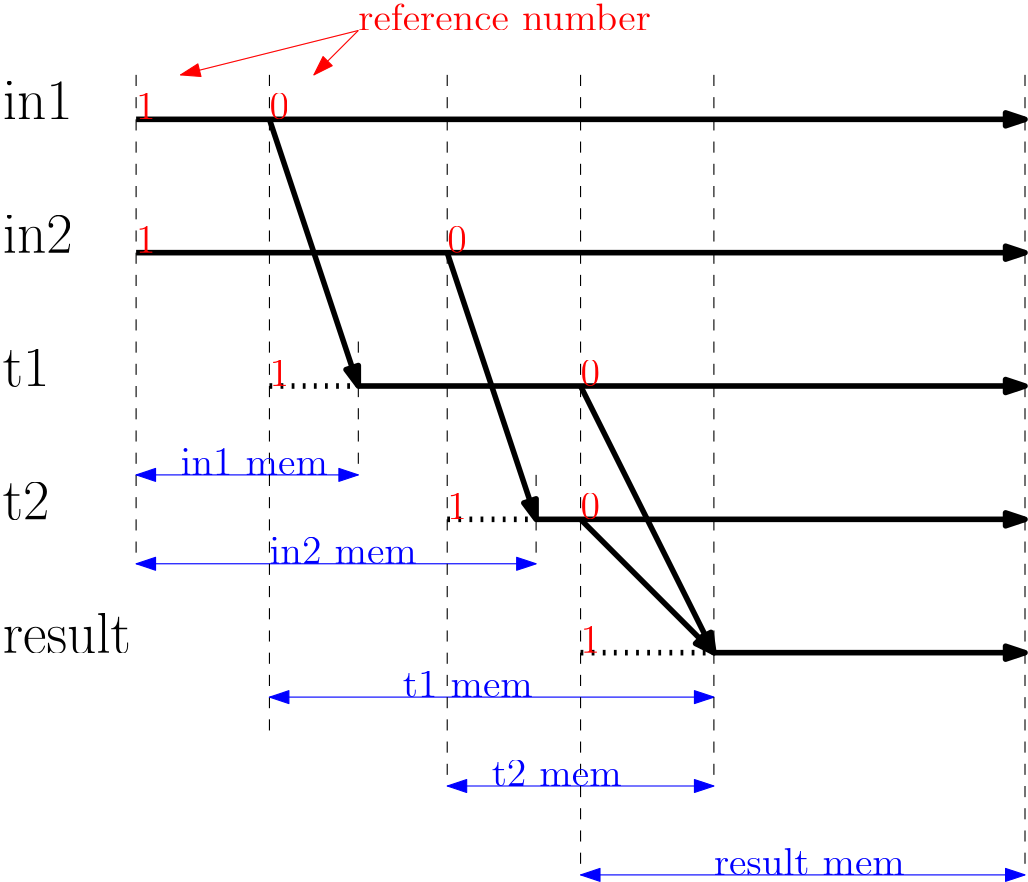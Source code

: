 <?xml version="1.0"?>
<!DOCTYPE ipe SYSTEM "ipe.dtd">
<ipe version="70005" creator="Ipe 7.1.1">
<info created="D:20131102165950" modified="D:20131102184121"/>
<ipestyle name="basic">
<symbol name="arrow/arc(spx)">
<path stroke="sym-stroke" fill="sym-stroke" pen="sym-pen">
0 0 m
-1 0.333 l
-1 -0.333 l
h
</path>
</symbol>
<symbol name="arrow/farc(spx)">
<path stroke="sym-stroke" fill="white" pen="sym-pen">
0 0 m
-1 0.333 l
-1 -0.333 l
h
</path>
</symbol>
<symbol name="mark/circle(sx)" transformations="translations">
<path fill="sym-stroke">
0.6 0 0 0.6 0 0 e
0.4 0 0 0.4 0 0 e
</path>
</symbol>
<symbol name="mark/disk(sx)" transformations="translations">
<path fill="sym-stroke">
0.6 0 0 0.6 0 0 e
</path>
</symbol>
<symbol name="mark/fdisk(sfx)" transformations="translations">
<group>
<path fill="sym-fill">
0.5 0 0 0.5 0 0 e
</path>
<path fill="sym-stroke" fillrule="eofill">
0.6 0 0 0.6 0 0 e
0.4 0 0 0.4 0 0 e
</path>
</group>
</symbol>
<symbol name="mark/box(sx)" transformations="translations">
<path fill="sym-stroke" fillrule="eofill">
-0.6 -0.6 m
0.6 -0.6 l
0.6 0.6 l
-0.6 0.6 l
h
-0.4 -0.4 m
0.4 -0.4 l
0.4 0.4 l
-0.4 0.4 l
h
</path>
</symbol>
<symbol name="mark/square(sx)" transformations="translations">
<path fill="sym-stroke">
-0.6 -0.6 m
0.6 -0.6 l
0.6 0.6 l
-0.6 0.6 l
h
</path>
</symbol>
<symbol name="mark/fsquare(sfx)" transformations="translations">
<group>
<path fill="sym-fill">
-0.5 -0.5 m
0.5 -0.5 l
0.5 0.5 l
-0.5 0.5 l
h
</path>
<path fill="sym-stroke" fillrule="eofill">
-0.6 -0.6 m
0.6 -0.6 l
0.6 0.6 l
-0.6 0.6 l
h
-0.4 -0.4 m
0.4 -0.4 l
0.4 0.4 l
-0.4 0.4 l
h
</path>
</group>
</symbol>
<symbol name="mark/cross(sx)" transformations="translations">
<group>
<path fill="sym-stroke">
-0.43 -0.57 m
0.57 0.43 l
0.43 0.57 l
-0.57 -0.43 l
h
</path>
<path fill="sym-stroke">
-0.43 0.57 m
0.57 -0.43 l
0.43 -0.57 l
-0.57 0.43 l
h
</path>
</group>
</symbol>
<symbol name="arrow/fnormal(spx)">
<path stroke="sym-stroke" fill="white" pen="sym-pen">
0 0 m
-1 0.333 l
-1 -0.333 l
h
</path>
</symbol>
<symbol name="arrow/pointed(spx)">
<path stroke="sym-stroke" fill="sym-stroke" pen="sym-pen">
0 0 m
-1 0.333 l
-0.8 0 l
-1 -0.333 l
h
</path>
</symbol>
<symbol name="arrow/fpointed(spx)">
<path stroke="sym-stroke" fill="white" pen="sym-pen">
0 0 m
-1 0.333 l
-0.8 0 l
-1 -0.333 l
h
</path>
</symbol>
<symbol name="arrow/linear(spx)">
<path stroke="sym-stroke" pen="sym-pen">
-1 0.333 m
0 0 l
-1 -0.333 l
</path>
</symbol>
<symbol name="arrow/fdouble(spx)">
<path stroke="sym-stroke" fill="white" pen="sym-pen">
0 0 m
-1 0.333 l
-1 -0.333 l
h
-1 0 m
-2 0.333 l
-2 -0.333 l
h
</path>
</symbol>
<symbol name="arrow/double(spx)">
<path stroke="sym-stroke" fill="sym-stroke" pen="sym-pen">
0 0 m
-1 0.333 l
-1 -0.333 l
h
-1 0 m
-2 0.333 l
-2 -0.333 l
h
</path>
</symbol>
<pen name="heavier" value="0.8"/>
<pen name="fat" value="1.2"/>
<pen name="ultrafat" value="2"/>
<symbolsize name="large" value="5"/>
<symbolsize name="small" value="2"/>
<symbolsize name="tiny" value="1.1"/>
<arrowsize name="large" value="10"/>
<arrowsize name="small" value="5"/>
<arrowsize name="tiny" value="3"/>
<color name="red" value="1 0 0"/>
<color name="green" value="0 1 0"/>
<color name="blue" value="0 0 1"/>
<color name="yellow" value="1 1 0"/>
<color name="orange" value="1 0.647 0"/>
<color name="gold" value="1 0.843 0"/>
<color name="purple" value="0.627 0.125 0.941"/>
<color name="gray" value="0.745"/>
<color name="brown" value="0.647 0.165 0.165"/>
<color name="navy" value="0 0 0.502"/>
<color name="pink" value="1 0.753 0.796"/>
<color name="seagreen" value="0.18 0.545 0.341"/>
<color name="turquoise" value="0.251 0.878 0.816"/>
<color name="violet" value="0.933 0.51 0.933"/>
<color name="darkblue" value="0 0 0.545"/>
<color name="darkcyan" value="0 0.545 0.545"/>
<color name="darkgray" value="0.663"/>
<color name="darkgreen" value="0 0.392 0"/>
<color name="darkmagenta" value="0.545 0 0.545"/>
<color name="darkorange" value="1 0.549 0"/>
<color name="darkred" value="0.545 0 0"/>
<color name="lightblue" value="0.678 0.847 0.902"/>
<color name="lightcyan" value="0.878 1 1"/>
<color name="lightgray" value="0.827"/>
<color name="lightgreen" value="0.565 0.933 0.565"/>
<color name="lightyellow" value="1 1 0.878"/>
<dashstyle name="dashed" value="[4] 0"/>
<dashstyle name="dotted" value="[1 3] 0"/>
<dashstyle name="dash dotted" value="[4 2 1 2] 0"/>
<dashstyle name="dash dot dotted" value="[4 2 1 2 1 2] 0"/>
<textsize name="large" value="\large"/>
<textsize name="Large" value="\Large"/>
<textsize name="LARGE" value="\LARGE"/>
<textsize name="huge" value="\huge"/>
<textsize name="Huge" value="\Huge"/>
<textsize name="small" value="\small"/>
<textsize name="footnote" value="\footnotesize"/>
<textsize name="tiny" value="\tiny"/>
<textstyle name="center" begin="\begin{center}" end="\end{center}"/>
<textstyle name="itemize" begin="\begin{itemize}" end="\end{itemize}"/>
<textstyle name="item" begin="\begin{itemize}\item{}" end="\end{itemize}"/>
<gridsize name="4 pts" value="4"/>
<gridsize name="8 pts (~3 mm)" value="8"/>
<gridsize name="16 pts (~6 mm)" value="16"/>
<gridsize name="32 pts (~12 mm)" value="32"/>
<gridsize name="10 pts (~3.5 mm)" value="10"/>
<gridsize name="20 pts (~7 mm)" value="20"/>
<gridsize name="14 pts (~5 mm)" value="14"/>
<gridsize name="28 pts (~10 mm)" value="28"/>
<gridsize name="56 pts (~20 mm)" value="56"/>
<anglesize name="90 deg" value="90"/>
<anglesize name="60 deg" value="60"/>
<anglesize name="45 deg" value="45"/>
<anglesize name="30 deg" value="30"/>
<anglesize name="22.5 deg" value="22.5"/>
<tiling name="falling" angle="-60" step="4" width="1"/>
<tiling name="rising" angle="30" step="4" width="1"/>
</ipestyle>
<page>
<layer name="alpha"/>
<view layers="alpha" active="alpha"/>
<path layer="alpha" stroke="black" pen="ultrafat" arrow="normal/normal">
64 720 m
384 720 l
</path>
<path stroke="black" pen="ultrafat" arrow="normal/normal">
144 672 m
384 672 l
</path>
<path stroke="black" pen="ultrafat" arrow="normal/normal">
272 576 m
384 576 l
</path>
<path stroke="black" pen="ultrafat" rarrow="normal/normal">
144 672 m
112 768 l
</path>
<path stroke="black" pen="ultrafat" rarrow="normal/normal">
272 576 m
224 624 l
</path>
<path stroke="black" pen="ultrafat" arrow="normal/normal">
64 768 m
384 768 l
</path>
<path stroke="black" pen="ultrafat" arrow="normal/normal">
208 624 m
384 624 l
</path>
<path stroke="black" pen="ultrafat" rarrow="normal/normal">
272 576 m
224 672 l
</path>
<path stroke="black" dash="dotted" pen="ultrafat">
112 672 m
144 672 l
144 672 l
</path>
<path stroke="black" dash="dotted" pen="ultrafat">
224 576 m
272 576 l
</path>
<path stroke="black" dash="dashed">
208 640 m
208 608 l
</path>
<text matrix="1 0 0 1 32 0" transformations="translations" pos="80 768" stroke="red" type="label" valign="baseline" size="Large">0</text>
<text matrix="1 0 0 1 96 -48" transformations="translations" pos="80 768" stroke="red" type="label" valign="baseline" size="Large">0</text>
<text matrix="1 0 0 1 144 -96" transformations="translations" pos="80 768" stroke="red" type="label" valign="baseline" size="Large">0</text>
<text matrix="1 0 0 1 144 -144" transformations="translations" pos="80 768" stroke="red" type="label" valign="baseline" size="Large">0</text>
<path stroke="black" pen="ultrafat" rarrow="normal/normal">
208 624 m
176 720 l
</path>
<path stroke="black" dash="dotted" pen="ultrafat">
176 624 m
208 624 l
</path>
<text matrix="1 0 0 1 32 -96" transformations="translations" pos="80 768" stroke="red" type="label" valign="baseline" size="Large">1</text>
<text matrix="1 0 0 1 96 -144" transformations="translations" pos="80 768" stroke="red" type="label" valign="baseline" size="Large">1</text>
<text matrix="1 0 0 1 144 -192" transformations="translations" pos="80 768" stroke="red" type="label" valign="baseline" size="Large">1</text>
<text matrix="1 0 0 1 -16 0" transformations="translations" pos="80 768" stroke="red" type="label" valign="baseline" size="Large">1</text>
<text matrix="1 0 0 1 -16 -48" transformations="translations" pos="80 768" stroke="red" type="label" valign="baseline" size="Large">1</text>
<text matrix="1 0 0 1 -16 0" transformations="translations" pos="32 768" stroke="black" type="label" valign="baseline" size="huge">in1</text>
<text matrix="1 0 0 1 -16 -48" transformations="translations" pos="32 768" stroke="black" type="label" valign="baseline" size="huge">in2</text>
<text matrix="1 0 0 1 -16 -96" transformations="translations" pos="32 768" stroke="black" type="label" valign="baseline" size="huge">t1</text>
<text matrix="1 0 0 1 -16 -144" transformations="translations" pos="32 768" stroke="black" type="label" valign="baseline" size="huge">t2</text>
<text matrix="1 0 0 1 -16 -192" transformations="translations" pos="32 768" stroke="black" type="label" valign="baseline" size="huge">result</text>
<path stroke="black" dash="dashed">
64 784 m
64 608 l
</path>
<path stroke="black" dash="dashed">
144 688 m
144 640 l
144 640 l
</path>
<path stroke="blue" arrow="normal/normal" rarrow="normal/normal">
64 640 m
144 640 l
</path>
<path stroke="blue" arrow="normal/normal" rarrow="normal/normal">
64 608 m
208 608 l
</path>
<path stroke="black" dash="dashed">
112 784 m
112 544 l
112 544 l
</path>
<path stroke="blue" arrow="normal/normal" rarrow="normal/normal">
112 560 m
272 560 l
</path>
<path stroke="black" dash="dashed">
176 784 m
176 528 l
176 528 l
</path>
<path stroke="blue" arrow="normal/normal" rarrow="normal/normal">
176 528 m
272 528 l
</path>
<path stroke="black" dash="dashed">
224 784 m
224 496 l
</path>
<path stroke="black" dash="dashed">
272 784 m
272 528 l
</path>
<path stroke="black" dash="dashed">
384 784 m
384 496 l
</path>
<path stroke="blue" arrow="normal/normal" rarrow="normal/normal">
224 496 m
384 496 l
</path>
<text matrix="1 0 0 1 0 -128" transformations="translations" pos="80 768" stroke="blue" type="label" valign="baseline" size="Large">in1 mem</text>
<text matrix="1 0 0 1 32 -160" transformations="translations" pos="80 768" stroke="blue" type="label" valign="baseline" size="Large">in2 mem</text>
<text matrix="1 0 0 1 80 -208" transformations="translations" pos="80 768" stroke="blue" type="label" valign="baseline" size="Large">t1 mem</text>
<text matrix="1 0 0 1 112 -240" transformations="translations" pos="80 768" stroke="blue" type="label" valign="baseline" size="Large">t2 mem</text>
<text matrix="1 0 0 1 192 -272" transformations="translations" pos="80 768" stroke="blue" type="label" valign="baseline" size="Large">result mem</text>
<path stroke="red" arrow="normal/normal">
144 800 m
128 784 l
</path>
<path stroke="red" arrow="normal/normal">
144 800 m
80 784 l
</path>
<text matrix="1 0 0 1 64 32" transformations="translations" pos="80 768" stroke="red" type="label" valign="baseline" size="Large">reference number</text>
</page>
</ipe>
